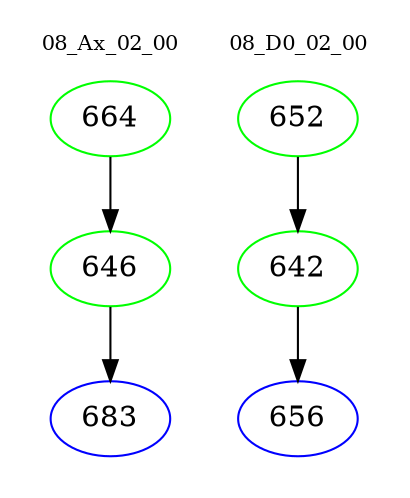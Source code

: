 digraph{
subgraph cluster_0 {
color = white
label = "08_Ax_02_00";
fontsize=10;
T0_664 [label="664", color="green"]
T0_664 -> T0_646 [color="black"]
T0_646 [label="646", color="green"]
T0_646 -> T0_683 [color="black"]
T0_683 [label="683", color="blue"]
}
subgraph cluster_1 {
color = white
label = "08_D0_02_00";
fontsize=10;
T1_652 [label="652", color="green"]
T1_652 -> T1_642 [color="black"]
T1_642 [label="642", color="green"]
T1_642 -> T1_656 [color="black"]
T1_656 [label="656", color="blue"]
}
}
